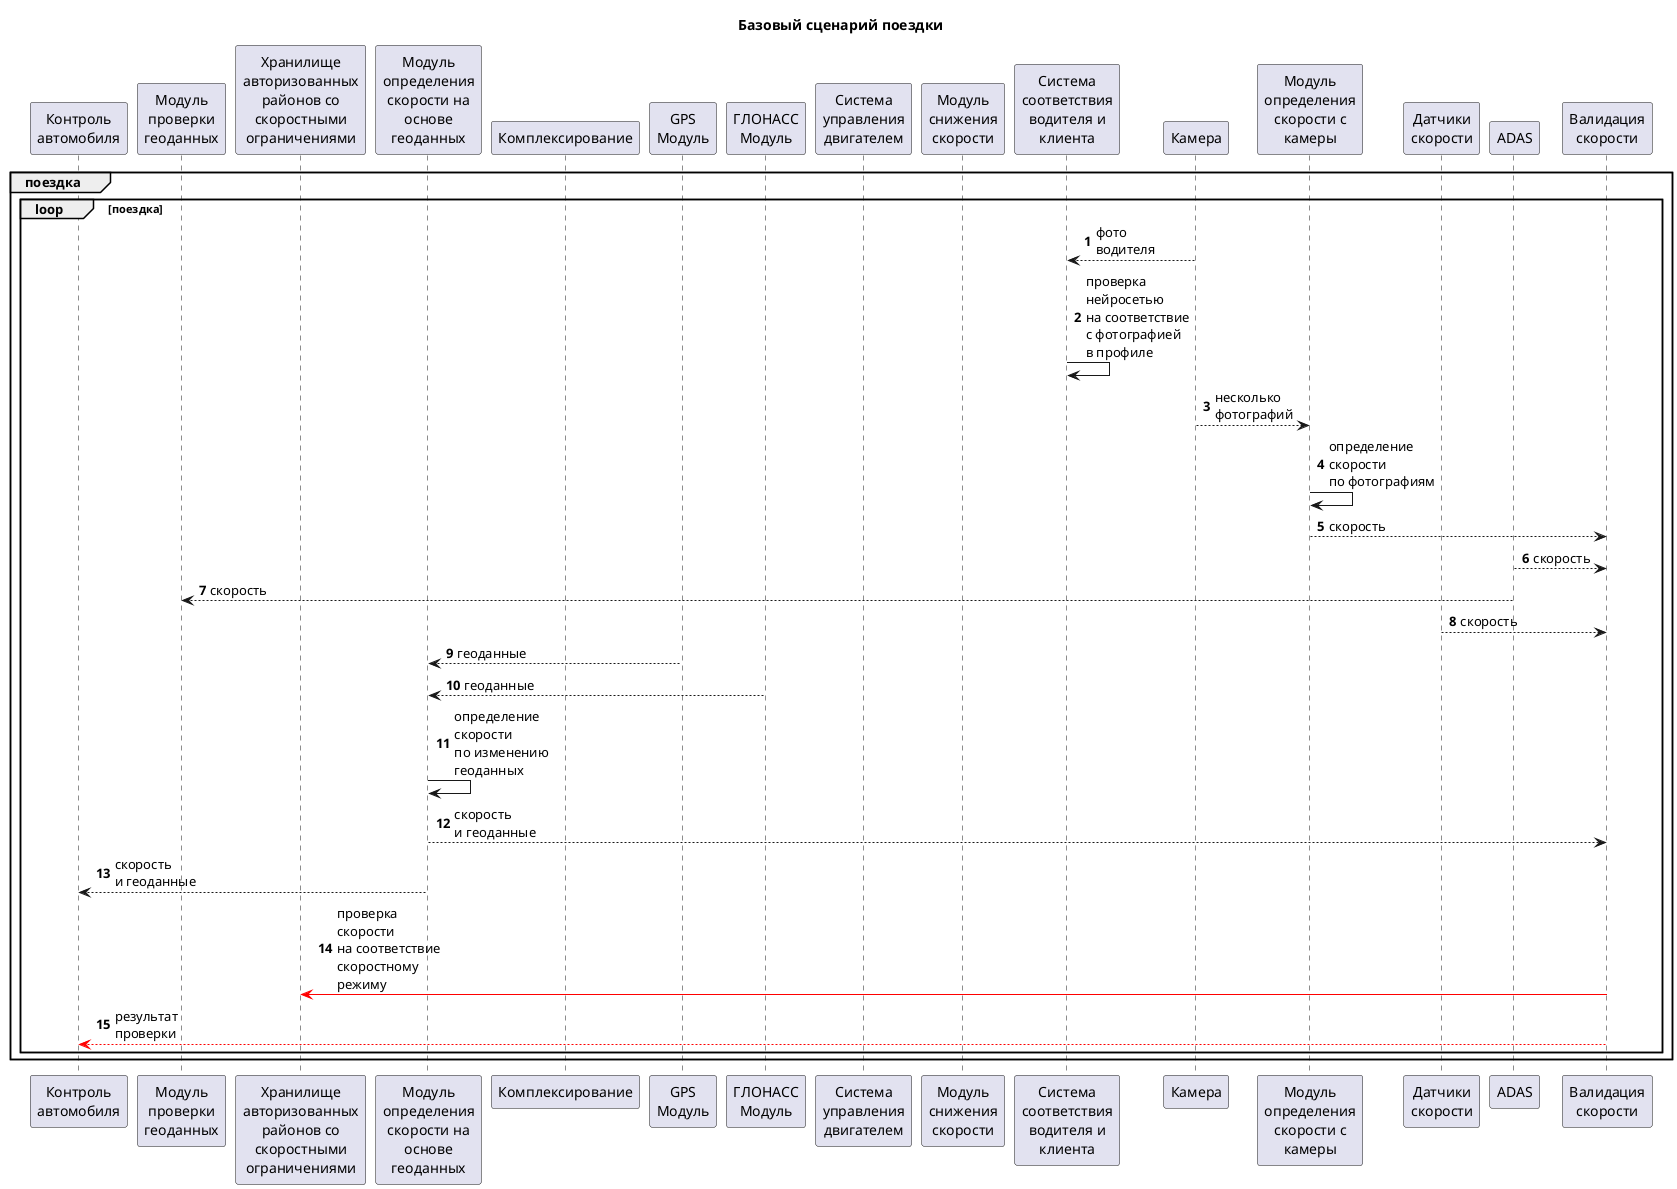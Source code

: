 @startuml
title Базовый сценарий поездки
autonumber
participant "Контроль\nавтомобиля" as car_control
participant "Модуль\nпроверки\nгеоданных" as verify_geo
participant "Хранилище\nавторизованных\nрайонов со\nскоростными\nограничениями" as data
participant "Модуль\nопределения\nскорости на\nоснове\nгеоданных" as get_speed_from_geo
participant "Комплексирование" as complex
participant "GPS\nМодуль" as gps
participant "ГЛОНАСС\nМодуль" as glonass
participant "Система\nуправления\nдвигателем" as engine
participant "Модуль\nснижения\nскорости" as speed_lower
participant "Система\nсоответствия\nводителя и\nклиента" as verify_driver
participant "Камера" as camera
participant "Модуль\nопределения\nскорости с\nкамеры" as get_speed_from_camera
participant "Датчики\nскорости" as speed_sensors
participant "ADAS" as adas
participant "Валидация\nскорости" as verify_speed

group поездка

    loop поездка
        camera --> verify_driver: фото\nводителя
        verify_driver -> verify_driver: проверка\nнейросетью\nна соответствие\nс фотографией\nв профиле

        camera --> get_speed_from_camera: несколько\nфотографий
        get_speed_from_camera -> get_speed_from_camera: определение\nскорости\nпо фотографиям
        get_speed_from_camera --> verify_speed: скорость
        adas --> verify_speed: скорость
        adas --> verify_geo: скорость
        speed_sensors --> verify_speed: скорость
        gps --> get_speed_from_geo: геоданные
        glonass --> get_speed_from_geo: геоданные
        get_speed_from_geo -> get_speed_from_geo: определение\nскорости\nпо изменению\nгеоданных
        get_speed_from_geo --> verify_speed: скорость\nи геоданные
        get_speed_from_geo --> car_control: скорость\nи геоданные
        verify_speed -[#red]> data: проверка\nскорости\nна соответствие\nскоростному\nрежиму
        verify_speed -[#red]-> car_control: результат\nпроверки
    end
end


@enduml